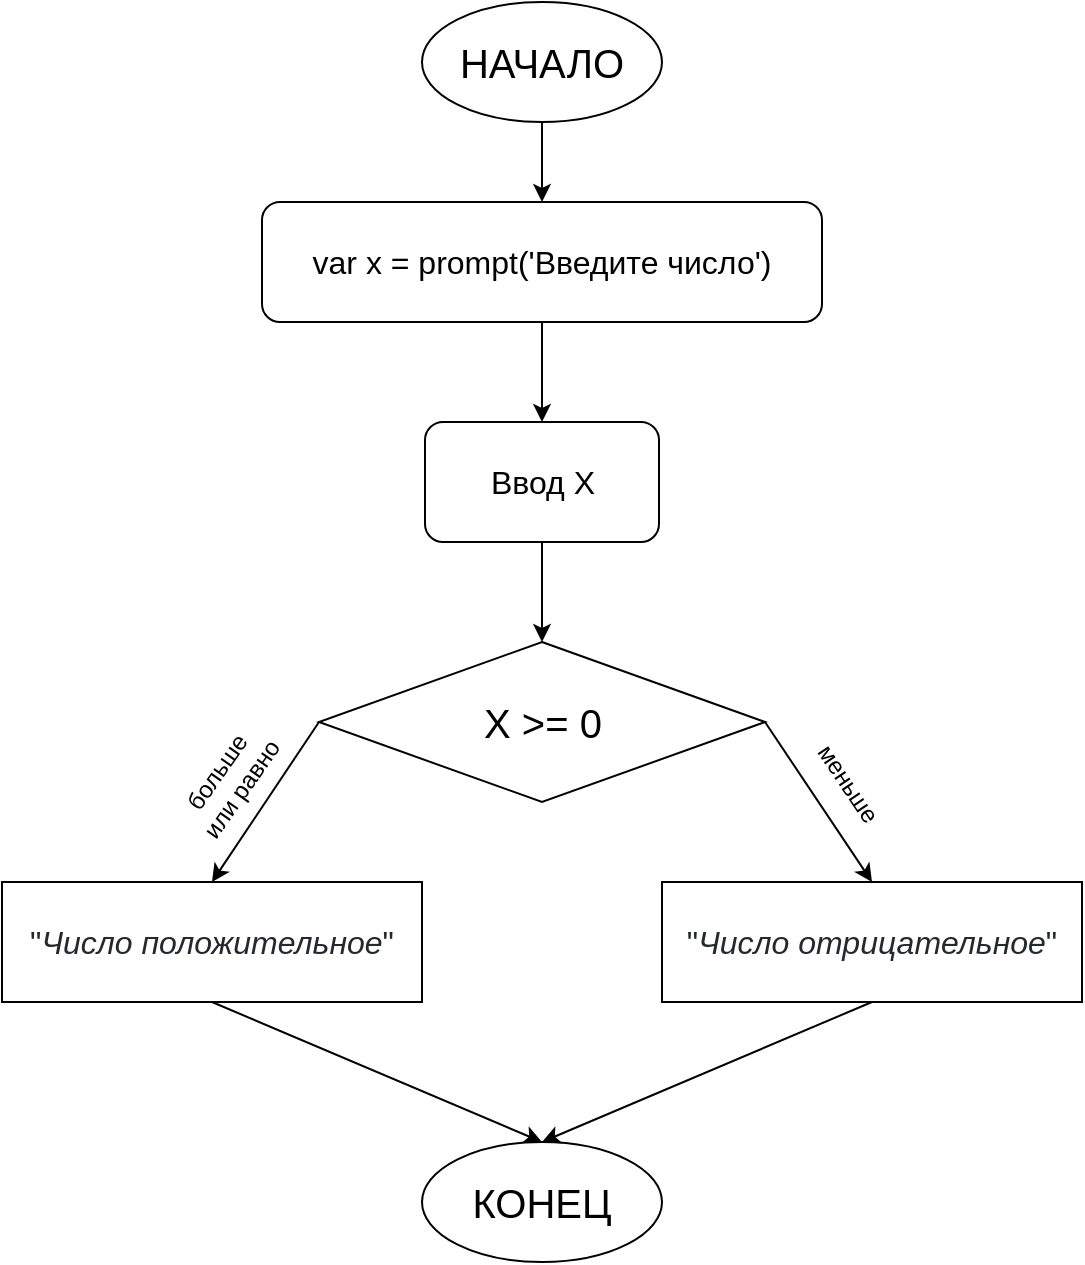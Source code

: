 <mxfile version="12.3.3" type="device" pages="1"><diagram id="nYv-PWt5dnfuRfRMV9Rv" name="Страница 1"><mxGraphModel dx="868" dy="460" grid="1" gridSize="10" guides="1" tooltips="1" connect="1" arrows="1" fold="1" page="1" pageScale="1" pageWidth="827" pageHeight="1169" math="0" shadow="0"><root><mxCell id="0"/><mxCell id="1" parent="0"/><mxCell id="FyEj2EEYPR4lTelmJ7Uu-1" value="&lt;font style=&quot;font-size: 20px&quot;&gt;&lt;font style=&quot;font-size: 20px&quot;&gt;НАЧАЛ&lt;/font&gt;О&lt;/font&gt;" style="ellipse;whiteSpace=wrap;html=1;" vertex="1" parent="1"><mxGeometry x="353" y="20" width="120" height="60" as="geometry"/></mxCell><mxCell id="FyEj2EEYPR4lTelmJ7Uu-2" value="&lt;font style=&quot;font-size: 16px&quot;&gt;var x = prompt('Введите число')&lt;/font&gt;" style="rounded=1;whiteSpace=wrap;html=1;" vertex="1" parent="1"><mxGeometry x="273" y="120" width="280" height="60" as="geometry"/></mxCell><mxCell id="FyEj2EEYPR4lTelmJ7Uu-3" value="" style="endArrow=classic;html=1;exitX=0.5;exitY=1;exitDx=0;exitDy=0;entryX=0.5;entryY=0;entryDx=0;entryDy=0;" edge="1" parent="1" source="FyEj2EEYPR4lTelmJ7Uu-1" target="FyEj2EEYPR4lTelmJ7Uu-2"><mxGeometry width="50" height="50" relative="1" as="geometry"><mxPoint x="350" y="260" as="sourcePoint"/><mxPoint x="400" y="210" as="targetPoint"/></mxGeometry></mxCell><mxCell id="FyEj2EEYPR4lTelmJ7Uu-4" value="&lt;font style=&quot;font-size: 20px&quot;&gt;X &amp;gt;= 0&lt;/font&gt;" style="rhombus;whiteSpace=wrap;html=1;" vertex="1" parent="1"><mxGeometry x="301.5" y="340" width="223" height="80" as="geometry"/></mxCell><mxCell id="FyEj2EEYPR4lTelmJ7Uu-5" value="&lt;span style=&quot;color: rgb(36 , 41 , 46) ; font-family: , &amp;#34;blinkmacsystemfont&amp;#34; , &amp;#34;segoe ui&amp;#34; , &amp;#34;helvetica&amp;#34; , &amp;#34;arial&amp;#34; , sans-serif , &amp;#34;apple color emoji&amp;#34; , &amp;#34;segoe ui emoji&amp;#34; ; font-size: 16px ; white-space: normal ; background-color: rgb(255 , 255 , 255)&quot;&gt;&quot;&lt;/span&gt;&lt;em style=&quot;box-sizing: border-box ; color: rgb(36 , 41 , 46) ; font-family: , &amp;#34;blinkmacsystemfont&amp;#34; , &amp;#34;segoe ui&amp;#34; , &amp;#34;helvetica&amp;#34; , &amp;#34;arial&amp;#34; , sans-serif , &amp;#34;apple color emoji&amp;#34; , &amp;#34;segoe ui emoji&amp;#34; ; font-size: 16px ; white-space: normal ; background-color: rgb(255 , 255 , 255)&quot;&gt;Число положительное&lt;/em&gt;&lt;span style=&quot;color: rgb(36 , 41 , 46) ; font-family: , &amp;#34;blinkmacsystemfont&amp;#34; , &amp;#34;segoe ui&amp;#34; , &amp;#34;helvetica&amp;#34; , &amp;#34;arial&amp;#34; , sans-serif , &amp;#34;apple color emoji&amp;#34; , &amp;#34;segoe ui emoji&amp;#34; ; font-size: 16px ; white-space: normal ; background-color: rgb(255 , 255 , 255)&quot;&gt;&quot;&lt;/span&gt;" style="rounded=0;whiteSpace=wrap;html=1;" vertex="1" parent="1"><mxGeometry x="143" y="460" width="210" height="60" as="geometry"/></mxCell><mxCell id="FyEj2EEYPR4lTelmJ7Uu-6" value="&lt;span style=&quot;color: rgb(36 , 41 , 46) ; font-family: , &amp;#34;blinkmacsystemfont&amp;#34; , &amp;#34;segoe ui&amp;#34; , &amp;#34;helvetica&amp;#34; , &amp;#34;arial&amp;#34; , sans-serif , &amp;#34;apple color emoji&amp;#34; , &amp;#34;segoe ui emoji&amp;#34; ; font-size: 16px ; background-color: rgb(255 , 255 , 255)&quot;&gt;&quot;&lt;/span&gt;&lt;em style=&quot;box-sizing: border-box ; color: rgb(36 , 41 , 46) ; font-family: , &amp;#34;blinkmacsystemfont&amp;#34; , &amp;#34;segoe ui&amp;#34; , &amp;#34;helvetica&amp;#34; , &amp;#34;arial&amp;#34; , sans-serif , &amp;#34;apple color emoji&amp;#34; , &amp;#34;segoe ui emoji&amp;#34; ; font-size: 16px ; background-color: rgb(255 , 255 , 255)&quot;&gt;Число отрицательное&lt;/em&gt;&lt;span style=&quot;color: rgb(36 , 41 , 46) ; font-family: , &amp;#34;blinkmacsystemfont&amp;#34; , &amp;#34;segoe ui&amp;#34; , &amp;#34;helvetica&amp;#34; , &amp;#34;arial&amp;#34; , sans-serif , &amp;#34;apple color emoji&amp;#34; , &amp;#34;segoe ui emoji&amp;#34; ; font-size: 16px ; background-color: rgb(255 , 255 , 255)&quot;&gt;&quot;&lt;/span&gt;" style="rounded=0;whiteSpace=wrap;html=1;" vertex="1" parent="1"><mxGeometry x="473" y="460" width="210" height="60" as="geometry"/></mxCell><mxCell id="FyEj2EEYPR4lTelmJ7Uu-7" value="" style="endArrow=classic;html=1;exitX=0.5;exitY=1;exitDx=0;exitDy=0;entryX=0.5;entryY=0;entryDx=0;entryDy=0;" edge="1" parent="1" source="FyEj2EEYPR4lTelmJ7Uu-2" target="FyEj2EEYPR4lTelmJ7Uu-16"><mxGeometry width="50" height="50" relative="1" as="geometry"><mxPoint x="400" y="250" as="sourcePoint"/><mxPoint x="580" y="230" as="targetPoint"/></mxGeometry></mxCell><mxCell id="FyEj2EEYPR4lTelmJ7Uu-8" value="" style="endArrow=classic;html=1;exitX=0;exitY=0.5;exitDx=0;exitDy=0;entryX=0.5;entryY=0;entryDx=0;entryDy=0;" edge="1" parent="1" source="FyEj2EEYPR4lTelmJ7Uu-4" target="FyEj2EEYPR4lTelmJ7Uu-5"><mxGeometry width="50" height="50" relative="1" as="geometry"><mxPoint x="180" y="290" as="sourcePoint"/><mxPoint x="230" y="240" as="targetPoint"/></mxGeometry></mxCell><mxCell id="FyEj2EEYPR4lTelmJ7Uu-9" value="" style="endArrow=classic;html=1;exitX=1;exitY=0.5;exitDx=0;exitDy=0;entryX=0.5;entryY=0;entryDx=0;entryDy=0;" edge="1" parent="1" source="FyEj2EEYPR4lTelmJ7Uu-4" target="FyEj2EEYPR4lTelmJ7Uu-6"><mxGeometry width="50" height="50" relative="1" as="geometry"><mxPoint x="570" y="330" as="sourcePoint"/><mxPoint x="620" y="280" as="targetPoint"/></mxGeometry></mxCell><mxCell id="FyEj2EEYPR4lTelmJ7Uu-10" value="больше или равно" style="text;html=1;strokeColor=none;fillColor=none;align=center;verticalAlign=middle;whiteSpace=wrap;rounded=0;rotation=-55;" vertex="1" parent="1"><mxGeometry x="227" y="399" width="59" height="20" as="geometry"/></mxCell><mxCell id="FyEj2EEYPR4lTelmJ7Uu-11" value="меньше" style="text;html=1;strokeColor=none;fillColor=none;align=center;verticalAlign=middle;whiteSpace=wrap;rounded=0;rotation=56;" vertex="1" parent="1"><mxGeometry x="546" y="401" width="40" height="20" as="geometry"/></mxCell><mxCell id="FyEj2EEYPR4lTelmJ7Uu-13" value="&lt;span style=&quot;font-size: 20px&quot;&gt;КОНЕЦ&lt;/span&gt;" style="ellipse;whiteSpace=wrap;html=1;" vertex="1" parent="1"><mxGeometry x="353" y="590" width="120" height="60" as="geometry"/></mxCell><mxCell id="FyEj2EEYPR4lTelmJ7Uu-14" value="" style="endArrow=classic;html=1;exitX=0.5;exitY=1;exitDx=0;exitDy=0;entryX=0.5;entryY=0;entryDx=0;entryDy=0;" edge="1" parent="1" source="FyEj2EEYPR4lTelmJ7Uu-5" target="FyEj2EEYPR4lTelmJ7Uu-13"><mxGeometry width="50" height="50" relative="1" as="geometry"><mxPoint x="280" y="510" as="sourcePoint"/><mxPoint x="330" y="460" as="targetPoint"/></mxGeometry></mxCell><mxCell id="FyEj2EEYPR4lTelmJ7Uu-15" value="" style="endArrow=classic;html=1;exitX=0.5;exitY=1;exitDx=0;exitDy=0;entryX=0.5;entryY=0;entryDx=0;entryDy=0;" edge="1" parent="1" source="FyEj2EEYPR4lTelmJ7Uu-6" target="FyEj2EEYPR4lTelmJ7Uu-13"><mxGeometry width="50" height="50" relative="1" as="geometry"><mxPoint x="540" y="520" as="sourcePoint"/><mxPoint x="590" y="470" as="targetPoint"/></mxGeometry></mxCell><mxCell id="FyEj2EEYPR4lTelmJ7Uu-16" value="&lt;font style=&quot;font-size: 16px&quot;&gt;Ввод X&lt;br&gt;&lt;/font&gt;" style="rounded=1;whiteSpace=wrap;html=1;" vertex="1" parent="1"><mxGeometry x="354.5" y="230" width="117" height="60" as="geometry"/></mxCell><mxCell id="FyEj2EEYPR4lTelmJ7Uu-17" value="" style="endArrow=classic;html=1;entryX=0.5;entryY=0;entryDx=0;entryDy=0;exitX=0.5;exitY=1;exitDx=0;exitDy=0;" edge="1" parent="1" source="FyEj2EEYPR4lTelmJ7Uu-16" target="FyEj2EEYPR4lTelmJ7Uu-4"><mxGeometry width="50" height="50" relative="1" as="geometry"><mxPoint x="460" y="320" as="sourcePoint"/><mxPoint x="413" y="360" as="targetPoint"/></mxGeometry></mxCell></root></mxGraphModel></diagram></mxfile>